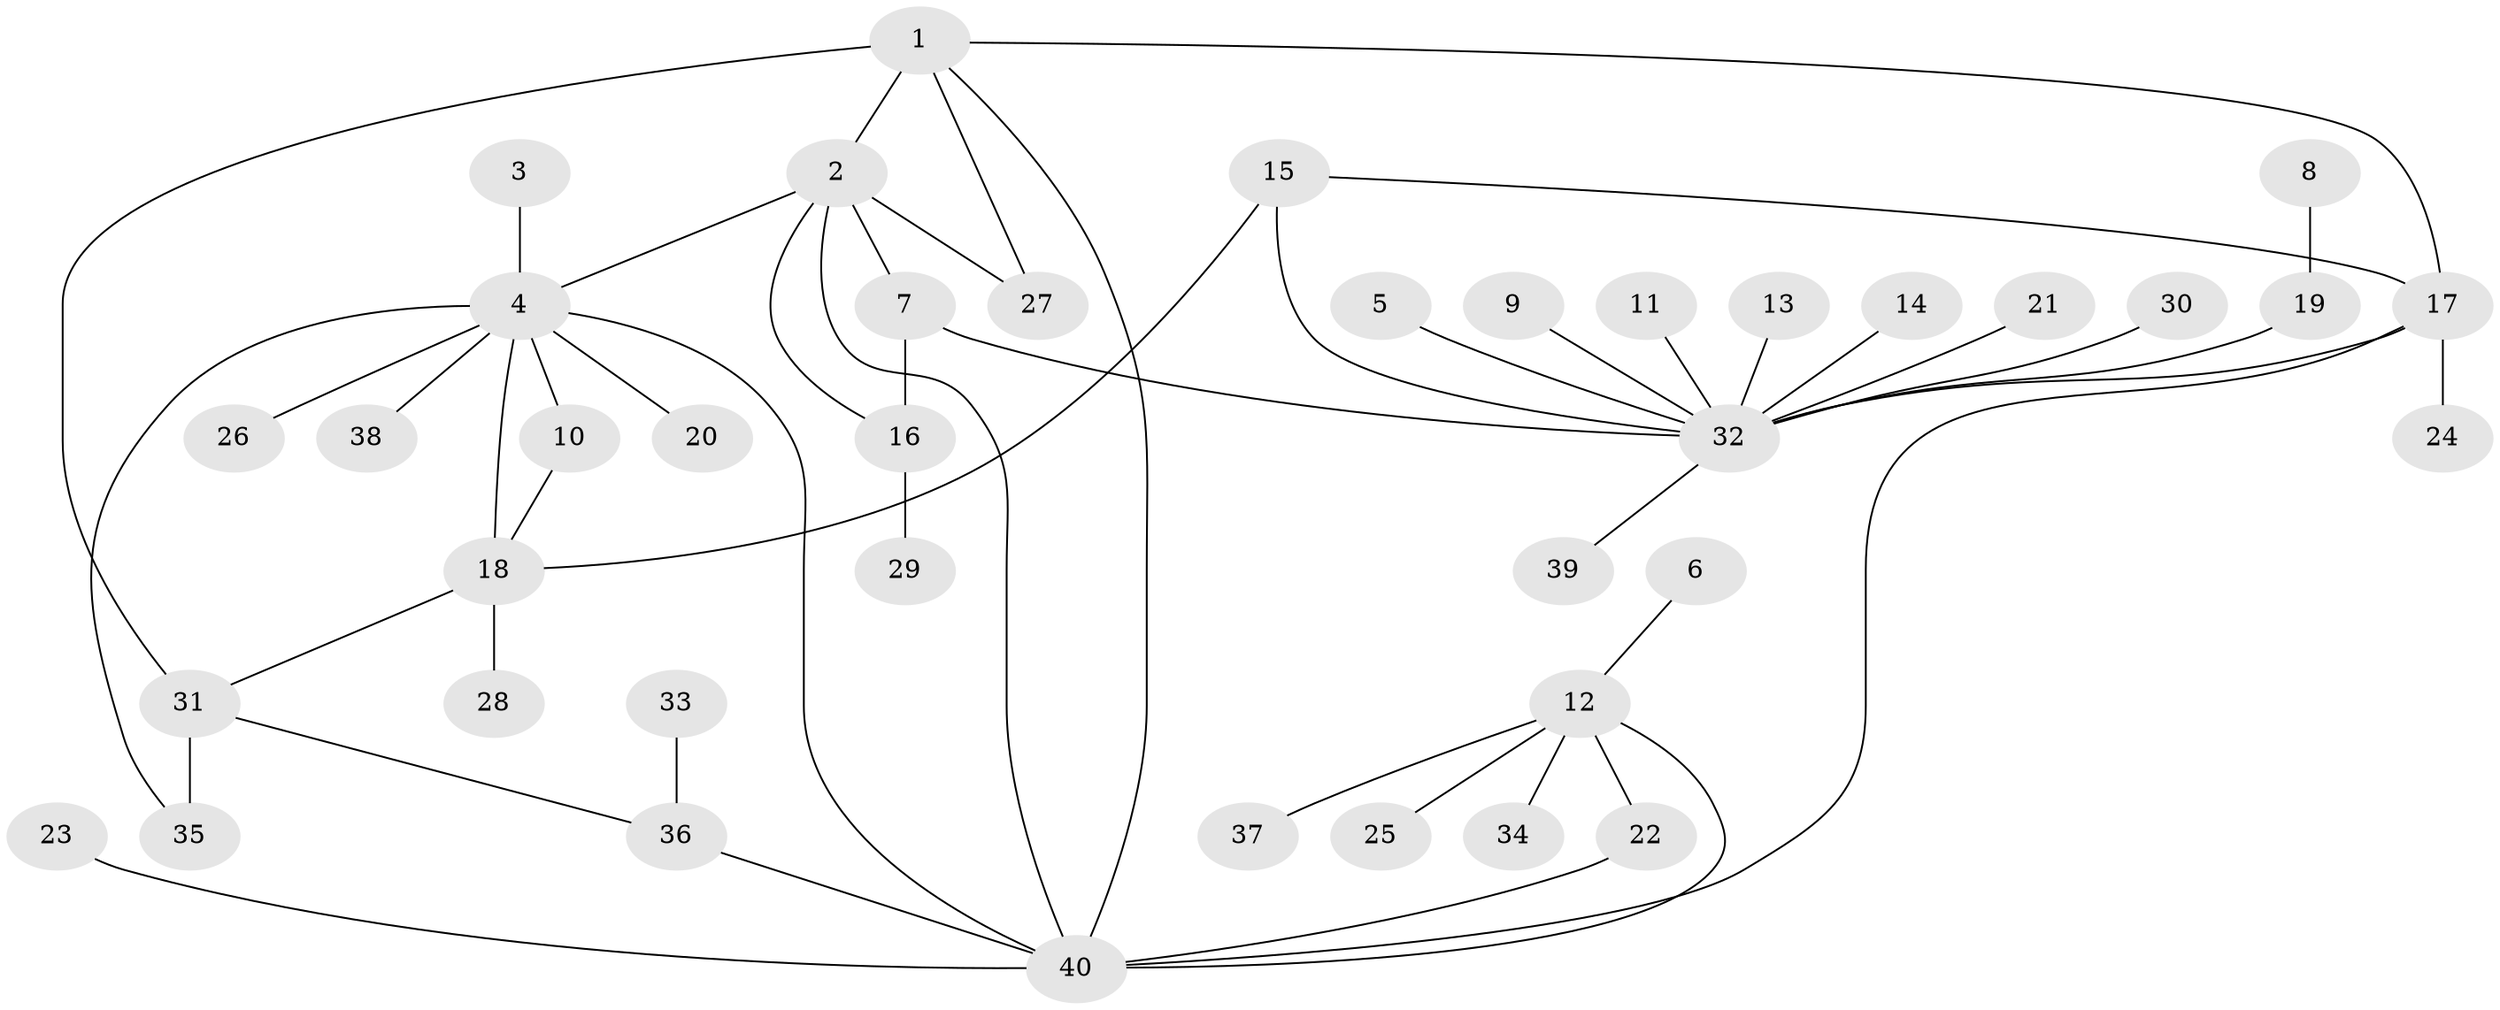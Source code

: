 // original degree distribution, {4: 0.07575757575757576, 10: 0.030303030303030304, 7: 0.045454545454545456, 3: 0.06060606060606061, 13: 0.015151515151515152, 6: 0.030303030303030304, 5: 0.015151515151515152, 1: 0.6212121212121212, 2: 0.10606060606060606}
// Generated by graph-tools (version 1.1) at 2025/37/03/04/25 23:37:43]
// undirected, 40 vertices, 52 edges
graph export_dot {
  node [color=gray90,style=filled];
  1;
  2;
  3;
  4;
  5;
  6;
  7;
  8;
  9;
  10;
  11;
  12;
  13;
  14;
  15;
  16;
  17;
  18;
  19;
  20;
  21;
  22;
  23;
  24;
  25;
  26;
  27;
  28;
  29;
  30;
  31;
  32;
  33;
  34;
  35;
  36;
  37;
  38;
  39;
  40;
  1 -- 2 [weight=1.0];
  1 -- 17 [weight=1.0];
  1 -- 27 [weight=1.0];
  1 -- 31 [weight=2.0];
  1 -- 40 [weight=1.0];
  2 -- 4 [weight=1.0];
  2 -- 7 [weight=1.0];
  2 -- 16 [weight=1.0];
  2 -- 27 [weight=1.0];
  2 -- 40 [weight=1.0];
  3 -- 4 [weight=1.0];
  4 -- 10 [weight=1.0];
  4 -- 18 [weight=1.0];
  4 -- 20 [weight=1.0];
  4 -- 26 [weight=1.0];
  4 -- 35 [weight=1.0];
  4 -- 38 [weight=1.0];
  4 -- 40 [weight=1.0];
  5 -- 32 [weight=1.0];
  6 -- 12 [weight=1.0];
  7 -- 16 [weight=1.0];
  7 -- 32 [weight=1.0];
  8 -- 19 [weight=1.0];
  9 -- 32 [weight=1.0];
  10 -- 18 [weight=1.0];
  11 -- 32 [weight=1.0];
  12 -- 22 [weight=1.0];
  12 -- 25 [weight=1.0];
  12 -- 34 [weight=1.0];
  12 -- 37 [weight=1.0];
  12 -- 40 [weight=1.0];
  13 -- 32 [weight=1.0];
  14 -- 32 [weight=1.0];
  15 -- 17 [weight=1.0];
  15 -- 18 [weight=1.0];
  15 -- 32 [weight=1.0];
  16 -- 29 [weight=1.0];
  17 -- 24 [weight=1.0];
  17 -- 32 [weight=1.0];
  17 -- 40 [weight=1.0];
  18 -- 28 [weight=1.0];
  18 -- 31 [weight=1.0];
  19 -- 32 [weight=1.0];
  21 -- 32 [weight=1.0];
  22 -- 40 [weight=1.0];
  23 -- 40 [weight=1.0];
  30 -- 32 [weight=1.0];
  31 -- 35 [weight=1.0];
  31 -- 36 [weight=1.0];
  32 -- 39 [weight=1.0];
  33 -- 36 [weight=1.0];
  36 -- 40 [weight=1.0];
}
